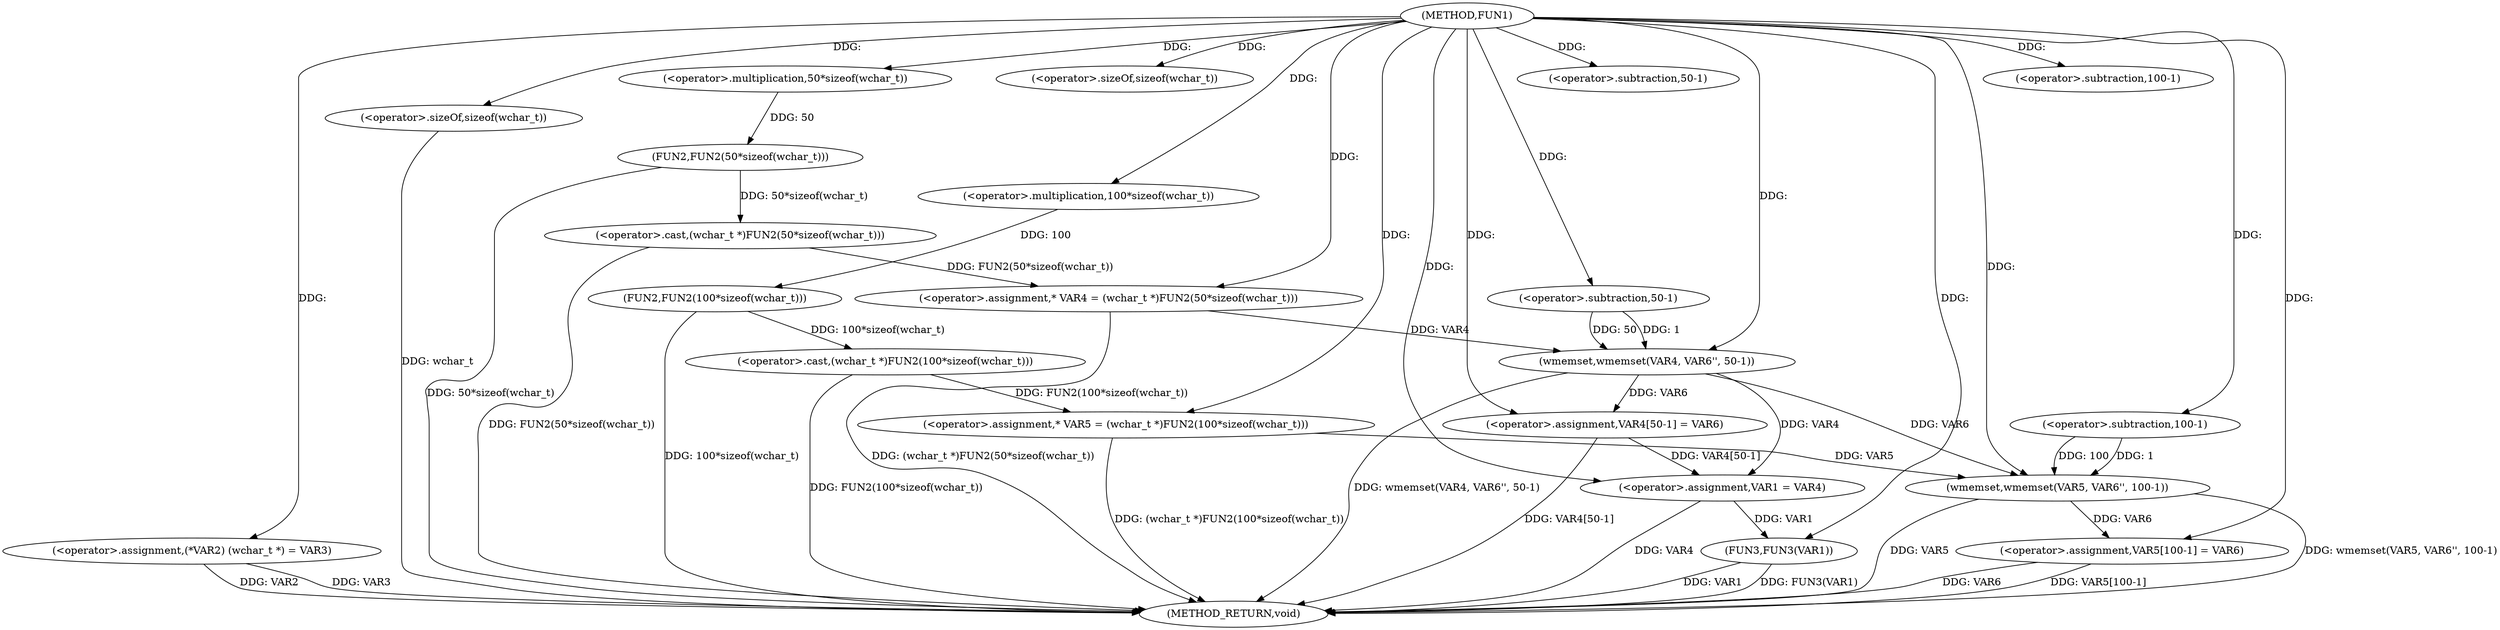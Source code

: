 digraph FUN1 {  
"1000100" [label = "(METHOD,FUN1)" ]
"1000158" [label = "(METHOD_RETURN,void)" ]
"1000104" [label = "(<operator>.assignment,(*VAR2) (wchar_t *) = VAR3)" ]
"1000108" [label = "(<operator>.assignment,* VAR4 = (wchar_t *)FUN2(50*sizeof(wchar_t)))" ]
"1000110" [label = "(<operator>.cast,(wchar_t *)FUN2(50*sizeof(wchar_t)))" ]
"1000112" [label = "(FUN2,FUN2(50*sizeof(wchar_t)))" ]
"1000113" [label = "(<operator>.multiplication,50*sizeof(wchar_t))" ]
"1000115" [label = "(<operator>.sizeOf,sizeof(wchar_t))" ]
"1000118" [label = "(<operator>.assignment,* VAR5 = (wchar_t *)FUN2(100*sizeof(wchar_t)))" ]
"1000120" [label = "(<operator>.cast,(wchar_t *)FUN2(100*sizeof(wchar_t)))" ]
"1000122" [label = "(FUN2,FUN2(100*sizeof(wchar_t)))" ]
"1000123" [label = "(<operator>.multiplication,100*sizeof(wchar_t))" ]
"1000125" [label = "(<operator>.sizeOf,sizeof(wchar_t))" ]
"1000127" [label = "(wmemset,wmemset(VAR4, VAR6'', 50-1))" ]
"1000130" [label = "(<operator>.subtraction,50-1)" ]
"1000133" [label = "(<operator>.assignment,VAR4[50-1] = VAR6)" ]
"1000136" [label = "(<operator>.subtraction,50-1)" ]
"1000140" [label = "(wmemset,wmemset(VAR5, VAR6'', 100-1))" ]
"1000143" [label = "(<operator>.subtraction,100-1)" ]
"1000146" [label = "(<operator>.assignment,VAR5[100-1] = VAR6)" ]
"1000149" [label = "(<operator>.subtraction,100-1)" ]
"1000153" [label = "(<operator>.assignment,VAR1 = VAR4)" ]
"1000156" [label = "(FUN3,FUN3(VAR1))" ]
  "1000125" -> "1000158"  [ label = "DDG: wchar_t"] 
  "1000156" -> "1000158"  [ label = "DDG: VAR1"] 
  "1000104" -> "1000158"  [ label = "DDG: VAR2"] 
  "1000156" -> "1000158"  [ label = "DDG: FUN3(VAR1)"] 
  "1000146" -> "1000158"  [ label = "DDG: VAR5[100-1]"] 
  "1000104" -> "1000158"  [ label = "DDG: VAR3"] 
  "1000122" -> "1000158"  [ label = "DDG: 100*sizeof(wchar_t)"] 
  "1000140" -> "1000158"  [ label = "DDG: VAR5"] 
  "1000140" -> "1000158"  [ label = "DDG: wmemset(VAR5, VAR6'', 100-1)"] 
  "1000146" -> "1000158"  [ label = "DDG: VAR6"] 
  "1000153" -> "1000158"  [ label = "DDG: VAR4"] 
  "1000133" -> "1000158"  [ label = "DDG: VAR4[50-1]"] 
  "1000127" -> "1000158"  [ label = "DDG: wmemset(VAR4, VAR6'', 50-1)"] 
  "1000110" -> "1000158"  [ label = "DDG: FUN2(50*sizeof(wchar_t))"] 
  "1000112" -> "1000158"  [ label = "DDG: 50*sizeof(wchar_t)"] 
  "1000108" -> "1000158"  [ label = "DDG: (wchar_t *)FUN2(50*sizeof(wchar_t))"] 
  "1000118" -> "1000158"  [ label = "DDG: (wchar_t *)FUN2(100*sizeof(wchar_t))"] 
  "1000120" -> "1000158"  [ label = "DDG: FUN2(100*sizeof(wchar_t))"] 
  "1000100" -> "1000104"  [ label = "DDG: "] 
  "1000110" -> "1000108"  [ label = "DDG: FUN2(50*sizeof(wchar_t))"] 
  "1000100" -> "1000108"  [ label = "DDG: "] 
  "1000112" -> "1000110"  [ label = "DDG: 50*sizeof(wchar_t)"] 
  "1000113" -> "1000112"  [ label = "DDG: 50"] 
  "1000100" -> "1000113"  [ label = "DDG: "] 
  "1000100" -> "1000115"  [ label = "DDG: "] 
  "1000120" -> "1000118"  [ label = "DDG: FUN2(100*sizeof(wchar_t))"] 
  "1000100" -> "1000118"  [ label = "DDG: "] 
  "1000122" -> "1000120"  [ label = "DDG: 100*sizeof(wchar_t)"] 
  "1000123" -> "1000122"  [ label = "DDG: 100"] 
  "1000100" -> "1000123"  [ label = "DDG: "] 
  "1000100" -> "1000125"  [ label = "DDG: "] 
  "1000108" -> "1000127"  [ label = "DDG: VAR4"] 
  "1000100" -> "1000127"  [ label = "DDG: "] 
  "1000130" -> "1000127"  [ label = "DDG: 50"] 
  "1000130" -> "1000127"  [ label = "DDG: 1"] 
  "1000100" -> "1000130"  [ label = "DDG: "] 
  "1000127" -> "1000133"  [ label = "DDG: VAR6"] 
  "1000100" -> "1000133"  [ label = "DDG: "] 
  "1000100" -> "1000136"  [ label = "DDG: "] 
  "1000118" -> "1000140"  [ label = "DDG: VAR5"] 
  "1000100" -> "1000140"  [ label = "DDG: "] 
  "1000127" -> "1000140"  [ label = "DDG: VAR6"] 
  "1000143" -> "1000140"  [ label = "DDG: 100"] 
  "1000143" -> "1000140"  [ label = "DDG: 1"] 
  "1000100" -> "1000143"  [ label = "DDG: "] 
  "1000140" -> "1000146"  [ label = "DDG: VAR6"] 
  "1000100" -> "1000146"  [ label = "DDG: "] 
  "1000100" -> "1000149"  [ label = "DDG: "] 
  "1000133" -> "1000153"  [ label = "DDG: VAR4[50-1]"] 
  "1000127" -> "1000153"  [ label = "DDG: VAR4"] 
  "1000100" -> "1000153"  [ label = "DDG: "] 
  "1000153" -> "1000156"  [ label = "DDG: VAR1"] 
  "1000100" -> "1000156"  [ label = "DDG: "] 
}
